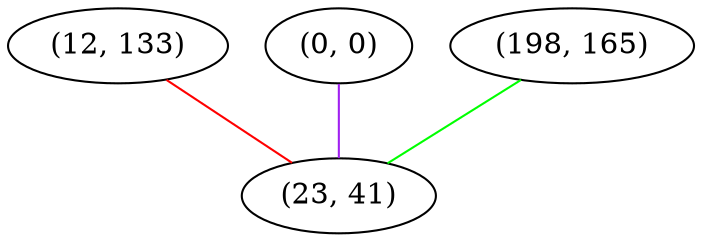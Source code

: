 graph "" {
"(12, 133)";
"(0, 0)";
"(198, 165)";
"(23, 41)";
"(12, 133)" -- "(23, 41)"  [color=red, key=0, weight=1];
"(0, 0)" -- "(23, 41)"  [color=purple, key=0, weight=4];
"(198, 165)" -- "(23, 41)"  [color=green, key=0, weight=2];
}
